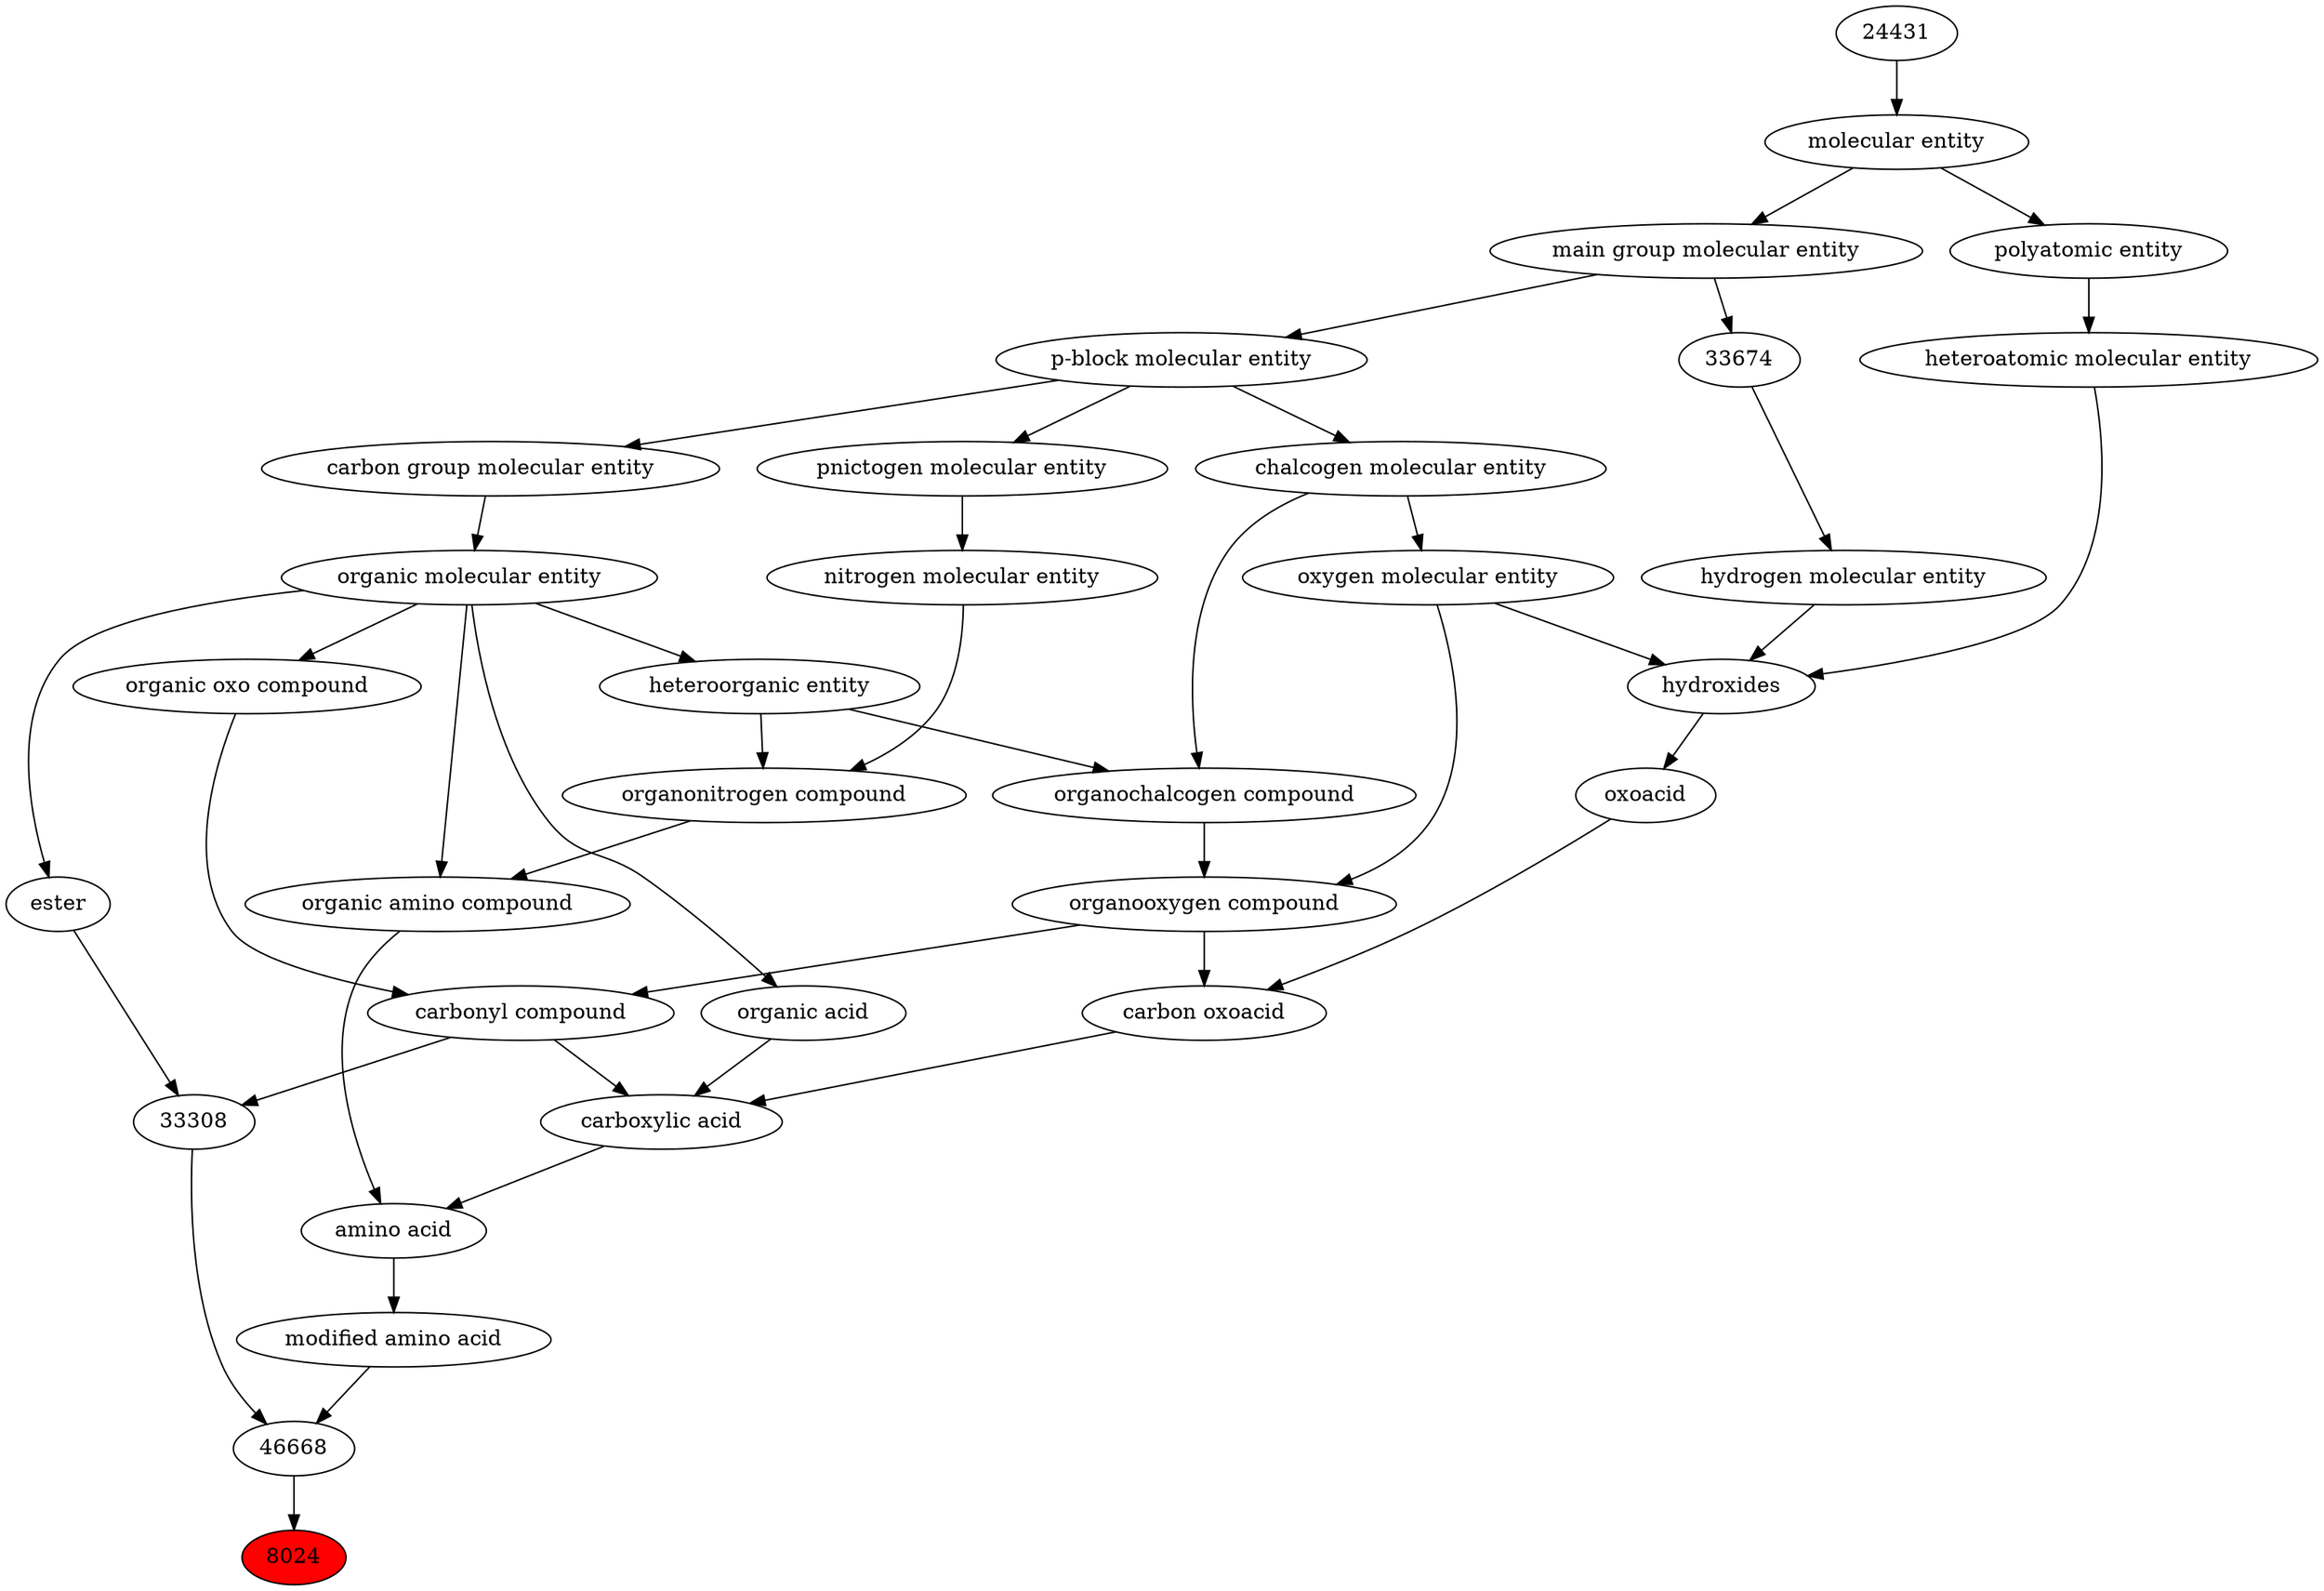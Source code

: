 digraph tree{ 
8024 [label="8024" fillcolor=red style=filled]
46668 -> 8024
46668 [label="46668"]
25359 -> 46668
33308 -> 46668
25359 [label="modified amino acid"]
33709 -> 25359
33308 [label="33308"]
36586 -> 33308
35701 -> 33308
33709 [label="amino acid"]
50047 -> 33709
33575 -> 33709
36586 [label="carbonyl compound"]
36587 -> 36586
36963 -> 36586
35701 [label="ester"]
50860 -> 35701
50047 [label="organic amino compound"]
50860 -> 50047
35352 -> 50047
33575 [label="carboxylic acid"]
36586 -> 33575
35605 -> 33575
64709 -> 33575
36587 [label="organic oxo compound"]
50860 -> 36587
36963 [label="organooxygen compound"]
36962 -> 36963
25806 -> 36963
50860 [label="organic molecular entity"]
33582 -> 50860
35352 [label="organonitrogen compound"]
51143 -> 35352
33285 -> 35352
35605 [label="carbon oxoacid"]
24833 -> 35605
36963 -> 35605
64709 [label="organic acid"]
50860 -> 64709
36962 [label="organochalcogen compound"]
33285 -> 36962
33304 -> 36962
25806 [label="oxygen molecular entity"]
33304 -> 25806
33582 [label="carbon group molecular entity"]
33675 -> 33582
51143 [label="nitrogen molecular entity"]
33302 -> 51143
33285 [label="heteroorganic entity"]
50860 -> 33285
24833 [label="oxoacid"]
24651 -> 24833
33304 [label="chalcogen molecular entity"]
33675 -> 33304
33675 [label="p-block molecular entity"]
33579 -> 33675
33302 [label="pnictogen molecular entity"]
33675 -> 33302
24651 [label="hydroxides"]
25806 -> 24651
33608 -> 24651
37577 -> 24651
33579 [label="main group molecular entity"]
23367 -> 33579
33608 [label="hydrogen molecular entity"]
33674 -> 33608
37577 [label="heteroatomic molecular entity"]
36357 -> 37577
23367 [label="molecular entity"]
24431 -> 23367
33674 [label="33674"]
33579 -> 33674
36357 [label="polyatomic entity"]
23367 -> 36357
24431 [label="24431"]
}